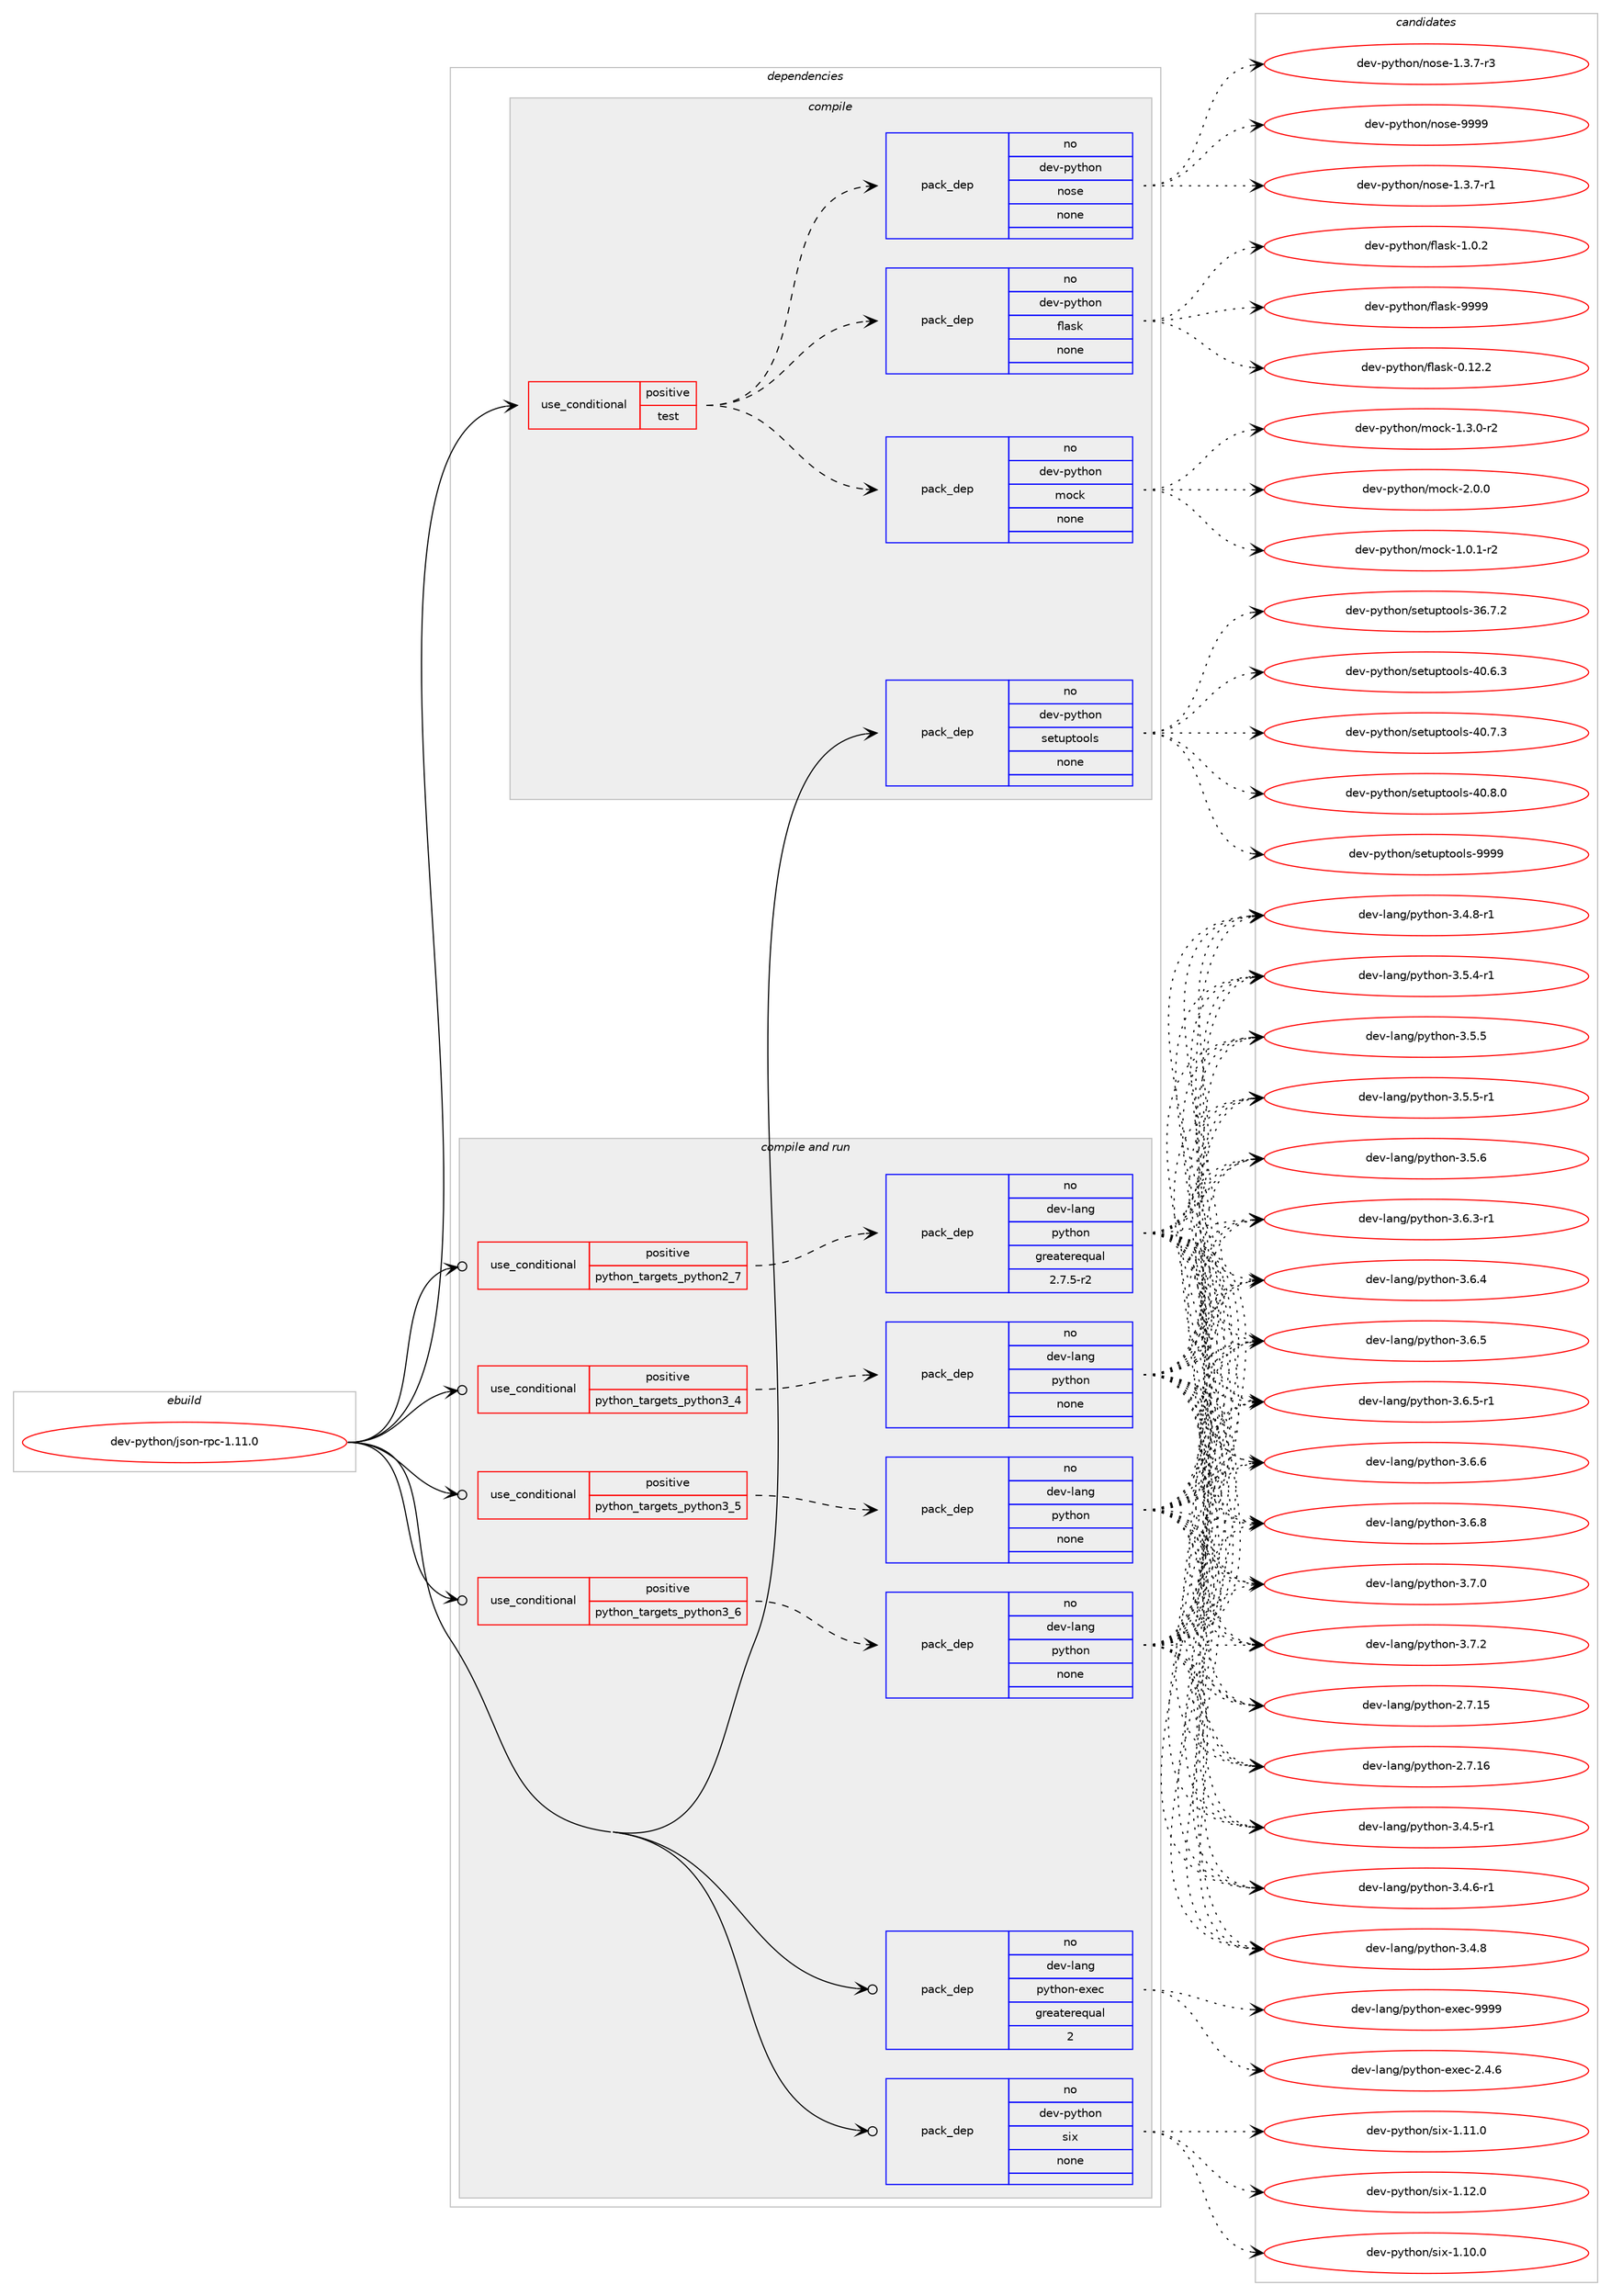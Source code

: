 digraph prolog {

# *************
# Graph options
# *************

newrank=true;
concentrate=true;
compound=true;
graph [rankdir=LR,fontname=Helvetica,fontsize=10,ranksep=1.5];#, ranksep=2.5, nodesep=0.2];
edge  [arrowhead=vee];
node  [fontname=Helvetica,fontsize=10];

# **********
# The ebuild
# **********

subgraph cluster_leftcol {
color=gray;
rank=same;
label=<<i>ebuild</i>>;
id [label="dev-python/json-rpc-1.11.0", color=red, width=4, href="../dev-python/json-rpc-1.11.0.svg"];
}

# ****************
# The dependencies
# ****************

subgraph cluster_midcol {
color=gray;
label=<<i>dependencies</i>>;
subgraph cluster_compile {
fillcolor="#eeeeee";
style=filled;
label=<<i>compile</i>>;
subgraph cond376408 {
dependency1415673 [label=<<TABLE BORDER="0" CELLBORDER="1" CELLSPACING="0" CELLPADDING="4"><TR><TD ROWSPAN="3" CELLPADDING="10">use_conditional</TD></TR><TR><TD>positive</TD></TR><TR><TD>test</TD></TR></TABLE>>, shape=none, color=red];
subgraph pack1015993 {
dependency1415674 [label=<<TABLE BORDER="0" CELLBORDER="1" CELLSPACING="0" CELLPADDING="4" WIDTH="220"><TR><TD ROWSPAN="6" CELLPADDING="30">pack_dep</TD></TR><TR><TD WIDTH="110">no</TD></TR><TR><TD>dev-python</TD></TR><TR><TD>nose</TD></TR><TR><TD>none</TD></TR><TR><TD></TD></TR></TABLE>>, shape=none, color=blue];
}
dependency1415673:e -> dependency1415674:w [weight=20,style="dashed",arrowhead="vee"];
subgraph pack1015994 {
dependency1415675 [label=<<TABLE BORDER="0" CELLBORDER="1" CELLSPACING="0" CELLPADDING="4" WIDTH="220"><TR><TD ROWSPAN="6" CELLPADDING="30">pack_dep</TD></TR><TR><TD WIDTH="110">no</TD></TR><TR><TD>dev-python</TD></TR><TR><TD>mock</TD></TR><TR><TD>none</TD></TR><TR><TD></TD></TR></TABLE>>, shape=none, color=blue];
}
dependency1415673:e -> dependency1415675:w [weight=20,style="dashed",arrowhead="vee"];
subgraph pack1015995 {
dependency1415676 [label=<<TABLE BORDER="0" CELLBORDER="1" CELLSPACING="0" CELLPADDING="4" WIDTH="220"><TR><TD ROWSPAN="6" CELLPADDING="30">pack_dep</TD></TR><TR><TD WIDTH="110">no</TD></TR><TR><TD>dev-python</TD></TR><TR><TD>flask</TD></TR><TR><TD>none</TD></TR><TR><TD></TD></TR></TABLE>>, shape=none, color=blue];
}
dependency1415673:e -> dependency1415676:w [weight=20,style="dashed",arrowhead="vee"];
}
id:e -> dependency1415673:w [weight=20,style="solid",arrowhead="vee"];
subgraph pack1015996 {
dependency1415677 [label=<<TABLE BORDER="0" CELLBORDER="1" CELLSPACING="0" CELLPADDING="4" WIDTH="220"><TR><TD ROWSPAN="6" CELLPADDING="30">pack_dep</TD></TR><TR><TD WIDTH="110">no</TD></TR><TR><TD>dev-python</TD></TR><TR><TD>setuptools</TD></TR><TR><TD>none</TD></TR><TR><TD></TD></TR></TABLE>>, shape=none, color=blue];
}
id:e -> dependency1415677:w [weight=20,style="solid",arrowhead="vee"];
}
subgraph cluster_compileandrun {
fillcolor="#eeeeee";
style=filled;
label=<<i>compile and run</i>>;
subgraph cond376409 {
dependency1415678 [label=<<TABLE BORDER="0" CELLBORDER="1" CELLSPACING="0" CELLPADDING="4"><TR><TD ROWSPAN="3" CELLPADDING="10">use_conditional</TD></TR><TR><TD>positive</TD></TR><TR><TD>python_targets_python2_7</TD></TR></TABLE>>, shape=none, color=red];
subgraph pack1015997 {
dependency1415679 [label=<<TABLE BORDER="0" CELLBORDER="1" CELLSPACING="0" CELLPADDING="4" WIDTH="220"><TR><TD ROWSPAN="6" CELLPADDING="30">pack_dep</TD></TR><TR><TD WIDTH="110">no</TD></TR><TR><TD>dev-lang</TD></TR><TR><TD>python</TD></TR><TR><TD>greaterequal</TD></TR><TR><TD>2.7.5-r2</TD></TR></TABLE>>, shape=none, color=blue];
}
dependency1415678:e -> dependency1415679:w [weight=20,style="dashed",arrowhead="vee"];
}
id:e -> dependency1415678:w [weight=20,style="solid",arrowhead="odotvee"];
subgraph cond376410 {
dependency1415680 [label=<<TABLE BORDER="0" CELLBORDER="1" CELLSPACING="0" CELLPADDING="4"><TR><TD ROWSPAN="3" CELLPADDING="10">use_conditional</TD></TR><TR><TD>positive</TD></TR><TR><TD>python_targets_python3_4</TD></TR></TABLE>>, shape=none, color=red];
subgraph pack1015998 {
dependency1415681 [label=<<TABLE BORDER="0" CELLBORDER="1" CELLSPACING="0" CELLPADDING="4" WIDTH="220"><TR><TD ROWSPAN="6" CELLPADDING="30">pack_dep</TD></TR><TR><TD WIDTH="110">no</TD></TR><TR><TD>dev-lang</TD></TR><TR><TD>python</TD></TR><TR><TD>none</TD></TR><TR><TD></TD></TR></TABLE>>, shape=none, color=blue];
}
dependency1415680:e -> dependency1415681:w [weight=20,style="dashed",arrowhead="vee"];
}
id:e -> dependency1415680:w [weight=20,style="solid",arrowhead="odotvee"];
subgraph cond376411 {
dependency1415682 [label=<<TABLE BORDER="0" CELLBORDER="1" CELLSPACING="0" CELLPADDING="4"><TR><TD ROWSPAN="3" CELLPADDING="10">use_conditional</TD></TR><TR><TD>positive</TD></TR><TR><TD>python_targets_python3_5</TD></TR></TABLE>>, shape=none, color=red];
subgraph pack1015999 {
dependency1415683 [label=<<TABLE BORDER="0" CELLBORDER="1" CELLSPACING="0" CELLPADDING="4" WIDTH="220"><TR><TD ROWSPAN="6" CELLPADDING="30">pack_dep</TD></TR><TR><TD WIDTH="110">no</TD></TR><TR><TD>dev-lang</TD></TR><TR><TD>python</TD></TR><TR><TD>none</TD></TR><TR><TD></TD></TR></TABLE>>, shape=none, color=blue];
}
dependency1415682:e -> dependency1415683:w [weight=20,style="dashed",arrowhead="vee"];
}
id:e -> dependency1415682:w [weight=20,style="solid",arrowhead="odotvee"];
subgraph cond376412 {
dependency1415684 [label=<<TABLE BORDER="0" CELLBORDER="1" CELLSPACING="0" CELLPADDING="4"><TR><TD ROWSPAN="3" CELLPADDING="10">use_conditional</TD></TR><TR><TD>positive</TD></TR><TR><TD>python_targets_python3_6</TD></TR></TABLE>>, shape=none, color=red];
subgraph pack1016000 {
dependency1415685 [label=<<TABLE BORDER="0" CELLBORDER="1" CELLSPACING="0" CELLPADDING="4" WIDTH="220"><TR><TD ROWSPAN="6" CELLPADDING="30">pack_dep</TD></TR><TR><TD WIDTH="110">no</TD></TR><TR><TD>dev-lang</TD></TR><TR><TD>python</TD></TR><TR><TD>none</TD></TR><TR><TD></TD></TR></TABLE>>, shape=none, color=blue];
}
dependency1415684:e -> dependency1415685:w [weight=20,style="dashed",arrowhead="vee"];
}
id:e -> dependency1415684:w [weight=20,style="solid",arrowhead="odotvee"];
subgraph pack1016001 {
dependency1415686 [label=<<TABLE BORDER="0" CELLBORDER="1" CELLSPACING="0" CELLPADDING="4" WIDTH="220"><TR><TD ROWSPAN="6" CELLPADDING="30">pack_dep</TD></TR><TR><TD WIDTH="110">no</TD></TR><TR><TD>dev-lang</TD></TR><TR><TD>python-exec</TD></TR><TR><TD>greaterequal</TD></TR><TR><TD>2</TD></TR></TABLE>>, shape=none, color=blue];
}
id:e -> dependency1415686:w [weight=20,style="solid",arrowhead="odotvee"];
subgraph pack1016002 {
dependency1415687 [label=<<TABLE BORDER="0" CELLBORDER="1" CELLSPACING="0" CELLPADDING="4" WIDTH="220"><TR><TD ROWSPAN="6" CELLPADDING="30">pack_dep</TD></TR><TR><TD WIDTH="110">no</TD></TR><TR><TD>dev-python</TD></TR><TR><TD>six</TD></TR><TR><TD>none</TD></TR><TR><TD></TD></TR></TABLE>>, shape=none, color=blue];
}
id:e -> dependency1415687:w [weight=20,style="solid",arrowhead="odotvee"];
}
subgraph cluster_run {
fillcolor="#eeeeee";
style=filled;
label=<<i>run</i>>;
}
}

# **************
# The candidates
# **************

subgraph cluster_choices {
rank=same;
color=gray;
label=<<i>candidates</i>>;

subgraph choice1015993 {
color=black;
nodesep=1;
choice10010111845112121116104111110471101111151014549465146554511449 [label="dev-python/nose-1.3.7-r1", color=red, width=4,href="../dev-python/nose-1.3.7-r1.svg"];
choice10010111845112121116104111110471101111151014549465146554511451 [label="dev-python/nose-1.3.7-r3", color=red, width=4,href="../dev-python/nose-1.3.7-r3.svg"];
choice10010111845112121116104111110471101111151014557575757 [label="dev-python/nose-9999", color=red, width=4,href="../dev-python/nose-9999.svg"];
dependency1415674:e -> choice10010111845112121116104111110471101111151014549465146554511449:w [style=dotted,weight="100"];
dependency1415674:e -> choice10010111845112121116104111110471101111151014549465146554511451:w [style=dotted,weight="100"];
dependency1415674:e -> choice10010111845112121116104111110471101111151014557575757:w [style=dotted,weight="100"];
}
subgraph choice1015994 {
color=black;
nodesep=1;
choice1001011184511212111610411111047109111991074549464846494511450 [label="dev-python/mock-1.0.1-r2", color=red, width=4,href="../dev-python/mock-1.0.1-r2.svg"];
choice1001011184511212111610411111047109111991074549465146484511450 [label="dev-python/mock-1.3.0-r2", color=red, width=4,href="../dev-python/mock-1.3.0-r2.svg"];
choice100101118451121211161041111104710911199107455046484648 [label="dev-python/mock-2.0.0", color=red, width=4,href="../dev-python/mock-2.0.0.svg"];
dependency1415675:e -> choice1001011184511212111610411111047109111991074549464846494511450:w [style=dotted,weight="100"];
dependency1415675:e -> choice1001011184511212111610411111047109111991074549465146484511450:w [style=dotted,weight="100"];
dependency1415675:e -> choice100101118451121211161041111104710911199107455046484648:w [style=dotted,weight="100"];
}
subgraph choice1015995 {
color=black;
nodesep=1;
choice10010111845112121116104111110471021089711510745484649504650 [label="dev-python/flask-0.12.2", color=red, width=4,href="../dev-python/flask-0.12.2.svg"];
choice100101118451121211161041111104710210897115107454946484650 [label="dev-python/flask-1.0.2", color=red, width=4,href="../dev-python/flask-1.0.2.svg"];
choice1001011184511212111610411111047102108971151074557575757 [label="dev-python/flask-9999", color=red, width=4,href="../dev-python/flask-9999.svg"];
dependency1415676:e -> choice10010111845112121116104111110471021089711510745484649504650:w [style=dotted,weight="100"];
dependency1415676:e -> choice100101118451121211161041111104710210897115107454946484650:w [style=dotted,weight="100"];
dependency1415676:e -> choice1001011184511212111610411111047102108971151074557575757:w [style=dotted,weight="100"];
}
subgraph choice1015996 {
color=black;
nodesep=1;
choice100101118451121211161041111104711510111611711211611111110811545515446554650 [label="dev-python/setuptools-36.7.2", color=red, width=4,href="../dev-python/setuptools-36.7.2.svg"];
choice100101118451121211161041111104711510111611711211611111110811545524846544651 [label="dev-python/setuptools-40.6.3", color=red, width=4,href="../dev-python/setuptools-40.6.3.svg"];
choice100101118451121211161041111104711510111611711211611111110811545524846554651 [label="dev-python/setuptools-40.7.3", color=red, width=4,href="../dev-python/setuptools-40.7.3.svg"];
choice100101118451121211161041111104711510111611711211611111110811545524846564648 [label="dev-python/setuptools-40.8.0", color=red, width=4,href="../dev-python/setuptools-40.8.0.svg"];
choice10010111845112121116104111110471151011161171121161111111081154557575757 [label="dev-python/setuptools-9999", color=red, width=4,href="../dev-python/setuptools-9999.svg"];
dependency1415677:e -> choice100101118451121211161041111104711510111611711211611111110811545515446554650:w [style=dotted,weight="100"];
dependency1415677:e -> choice100101118451121211161041111104711510111611711211611111110811545524846544651:w [style=dotted,weight="100"];
dependency1415677:e -> choice100101118451121211161041111104711510111611711211611111110811545524846554651:w [style=dotted,weight="100"];
dependency1415677:e -> choice100101118451121211161041111104711510111611711211611111110811545524846564648:w [style=dotted,weight="100"];
dependency1415677:e -> choice10010111845112121116104111110471151011161171121161111111081154557575757:w [style=dotted,weight="100"];
}
subgraph choice1015997 {
color=black;
nodesep=1;
choice10010111845108971101034711212111610411111045504655464953 [label="dev-lang/python-2.7.15", color=red, width=4,href="../dev-lang/python-2.7.15.svg"];
choice10010111845108971101034711212111610411111045504655464954 [label="dev-lang/python-2.7.16", color=red, width=4,href="../dev-lang/python-2.7.16.svg"];
choice1001011184510897110103471121211161041111104551465246534511449 [label="dev-lang/python-3.4.5-r1", color=red, width=4,href="../dev-lang/python-3.4.5-r1.svg"];
choice1001011184510897110103471121211161041111104551465246544511449 [label="dev-lang/python-3.4.6-r1", color=red, width=4,href="../dev-lang/python-3.4.6-r1.svg"];
choice100101118451089711010347112121116104111110455146524656 [label="dev-lang/python-3.4.8", color=red, width=4,href="../dev-lang/python-3.4.8.svg"];
choice1001011184510897110103471121211161041111104551465246564511449 [label="dev-lang/python-3.4.8-r1", color=red, width=4,href="../dev-lang/python-3.4.8-r1.svg"];
choice1001011184510897110103471121211161041111104551465346524511449 [label="dev-lang/python-3.5.4-r1", color=red, width=4,href="../dev-lang/python-3.5.4-r1.svg"];
choice100101118451089711010347112121116104111110455146534653 [label="dev-lang/python-3.5.5", color=red, width=4,href="../dev-lang/python-3.5.5.svg"];
choice1001011184510897110103471121211161041111104551465346534511449 [label="dev-lang/python-3.5.5-r1", color=red, width=4,href="../dev-lang/python-3.5.5-r1.svg"];
choice100101118451089711010347112121116104111110455146534654 [label="dev-lang/python-3.5.6", color=red, width=4,href="../dev-lang/python-3.5.6.svg"];
choice1001011184510897110103471121211161041111104551465446514511449 [label="dev-lang/python-3.6.3-r1", color=red, width=4,href="../dev-lang/python-3.6.3-r1.svg"];
choice100101118451089711010347112121116104111110455146544652 [label="dev-lang/python-3.6.4", color=red, width=4,href="../dev-lang/python-3.6.4.svg"];
choice100101118451089711010347112121116104111110455146544653 [label="dev-lang/python-3.6.5", color=red, width=4,href="../dev-lang/python-3.6.5.svg"];
choice1001011184510897110103471121211161041111104551465446534511449 [label="dev-lang/python-3.6.5-r1", color=red, width=4,href="../dev-lang/python-3.6.5-r1.svg"];
choice100101118451089711010347112121116104111110455146544654 [label="dev-lang/python-3.6.6", color=red, width=4,href="../dev-lang/python-3.6.6.svg"];
choice100101118451089711010347112121116104111110455146544656 [label="dev-lang/python-3.6.8", color=red, width=4,href="../dev-lang/python-3.6.8.svg"];
choice100101118451089711010347112121116104111110455146554648 [label="dev-lang/python-3.7.0", color=red, width=4,href="../dev-lang/python-3.7.0.svg"];
choice100101118451089711010347112121116104111110455146554650 [label="dev-lang/python-3.7.2", color=red, width=4,href="../dev-lang/python-3.7.2.svg"];
dependency1415679:e -> choice10010111845108971101034711212111610411111045504655464953:w [style=dotted,weight="100"];
dependency1415679:e -> choice10010111845108971101034711212111610411111045504655464954:w [style=dotted,weight="100"];
dependency1415679:e -> choice1001011184510897110103471121211161041111104551465246534511449:w [style=dotted,weight="100"];
dependency1415679:e -> choice1001011184510897110103471121211161041111104551465246544511449:w [style=dotted,weight="100"];
dependency1415679:e -> choice100101118451089711010347112121116104111110455146524656:w [style=dotted,weight="100"];
dependency1415679:e -> choice1001011184510897110103471121211161041111104551465246564511449:w [style=dotted,weight="100"];
dependency1415679:e -> choice1001011184510897110103471121211161041111104551465346524511449:w [style=dotted,weight="100"];
dependency1415679:e -> choice100101118451089711010347112121116104111110455146534653:w [style=dotted,weight="100"];
dependency1415679:e -> choice1001011184510897110103471121211161041111104551465346534511449:w [style=dotted,weight="100"];
dependency1415679:e -> choice100101118451089711010347112121116104111110455146534654:w [style=dotted,weight="100"];
dependency1415679:e -> choice1001011184510897110103471121211161041111104551465446514511449:w [style=dotted,weight="100"];
dependency1415679:e -> choice100101118451089711010347112121116104111110455146544652:w [style=dotted,weight="100"];
dependency1415679:e -> choice100101118451089711010347112121116104111110455146544653:w [style=dotted,weight="100"];
dependency1415679:e -> choice1001011184510897110103471121211161041111104551465446534511449:w [style=dotted,weight="100"];
dependency1415679:e -> choice100101118451089711010347112121116104111110455146544654:w [style=dotted,weight="100"];
dependency1415679:e -> choice100101118451089711010347112121116104111110455146544656:w [style=dotted,weight="100"];
dependency1415679:e -> choice100101118451089711010347112121116104111110455146554648:w [style=dotted,weight="100"];
dependency1415679:e -> choice100101118451089711010347112121116104111110455146554650:w [style=dotted,weight="100"];
}
subgraph choice1015998 {
color=black;
nodesep=1;
choice10010111845108971101034711212111610411111045504655464953 [label="dev-lang/python-2.7.15", color=red, width=4,href="../dev-lang/python-2.7.15.svg"];
choice10010111845108971101034711212111610411111045504655464954 [label="dev-lang/python-2.7.16", color=red, width=4,href="../dev-lang/python-2.7.16.svg"];
choice1001011184510897110103471121211161041111104551465246534511449 [label="dev-lang/python-3.4.5-r1", color=red, width=4,href="../dev-lang/python-3.4.5-r1.svg"];
choice1001011184510897110103471121211161041111104551465246544511449 [label="dev-lang/python-3.4.6-r1", color=red, width=4,href="../dev-lang/python-3.4.6-r1.svg"];
choice100101118451089711010347112121116104111110455146524656 [label="dev-lang/python-3.4.8", color=red, width=4,href="../dev-lang/python-3.4.8.svg"];
choice1001011184510897110103471121211161041111104551465246564511449 [label="dev-lang/python-3.4.8-r1", color=red, width=4,href="../dev-lang/python-3.4.8-r1.svg"];
choice1001011184510897110103471121211161041111104551465346524511449 [label="dev-lang/python-3.5.4-r1", color=red, width=4,href="../dev-lang/python-3.5.4-r1.svg"];
choice100101118451089711010347112121116104111110455146534653 [label="dev-lang/python-3.5.5", color=red, width=4,href="../dev-lang/python-3.5.5.svg"];
choice1001011184510897110103471121211161041111104551465346534511449 [label="dev-lang/python-3.5.5-r1", color=red, width=4,href="../dev-lang/python-3.5.5-r1.svg"];
choice100101118451089711010347112121116104111110455146534654 [label="dev-lang/python-3.5.6", color=red, width=4,href="../dev-lang/python-3.5.6.svg"];
choice1001011184510897110103471121211161041111104551465446514511449 [label="dev-lang/python-3.6.3-r1", color=red, width=4,href="../dev-lang/python-3.6.3-r1.svg"];
choice100101118451089711010347112121116104111110455146544652 [label="dev-lang/python-3.6.4", color=red, width=4,href="../dev-lang/python-3.6.4.svg"];
choice100101118451089711010347112121116104111110455146544653 [label="dev-lang/python-3.6.5", color=red, width=4,href="../dev-lang/python-3.6.5.svg"];
choice1001011184510897110103471121211161041111104551465446534511449 [label="dev-lang/python-3.6.5-r1", color=red, width=4,href="../dev-lang/python-3.6.5-r1.svg"];
choice100101118451089711010347112121116104111110455146544654 [label="dev-lang/python-3.6.6", color=red, width=4,href="../dev-lang/python-3.6.6.svg"];
choice100101118451089711010347112121116104111110455146544656 [label="dev-lang/python-3.6.8", color=red, width=4,href="../dev-lang/python-3.6.8.svg"];
choice100101118451089711010347112121116104111110455146554648 [label="dev-lang/python-3.7.0", color=red, width=4,href="../dev-lang/python-3.7.0.svg"];
choice100101118451089711010347112121116104111110455146554650 [label="dev-lang/python-3.7.2", color=red, width=4,href="../dev-lang/python-3.7.2.svg"];
dependency1415681:e -> choice10010111845108971101034711212111610411111045504655464953:w [style=dotted,weight="100"];
dependency1415681:e -> choice10010111845108971101034711212111610411111045504655464954:w [style=dotted,weight="100"];
dependency1415681:e -> choice1001011184510897110103471121211161041111104551465246534511449:w [style=dotted,weight="100"];
dependency1415681:e -> choice1001011184510897110103471121211161041111104551465246544511449:w [style=dotted,weight="100"];
dependency1415681:e -> choice100101118451089711010347112121116104111110455146524656:w [style=dotted,weight="100"];
dependency1415681:e -> choice1001011184510897110103471121211161041111104551465246564511449:w [style=dotted,weight="100"];
dependency1415681:e -> choice1001011184510897110103471121211161041111104551465346524511449:w [style=dotted,weight="100"];
dependency1415681:e -> choice100101118451089711010347112121116104111110455146534653:w [style=dotted,weight="100"];
dependency1415681:e -> choice1001011184510897110103471121211161041111104551465346534511449:w [style=dotted,weight="100"];
dependency1415681:e -> choice100101118451089711010347112121116104111110455146534654:w [style=dotted,weight="100"];
dependency1415681:e -> choice1001011184510897110103471121211161041111104551465446514511449:w [style=dotted,weight="100"];
dependency1415681:e -> choice100101118451089711010347112121116104111110455146544652:w [style=dotted,weight="100"];
dependency1415681:e -> choice100101118451089711010347112121116104111110455146544653:w [style=dotted,weight="100"];
dependency1415681:e -> choice1001011184510897110103471121211161041111104551465446534511449:w [style=dotted,weight="100"];
dependency1415681:e -> choice100101118451089711010347112121116104111110455146544654:w [style=dotted,weight="100"];
dependency1415681:e -> choice100101118451089711010347112121116104111110455146544656:w [style=dotted,weight="100"];
dependency1415681:e -> choice100101118451089711010347112121116104111110455146554648:w [style=dotted,weight="100"];
dependency1415681:e -> choice100101118451089711010347112121116104111110455146554650:w [style=dotted,weight="100"];
}
subgraph choice1015999 {
color=black;
nodesep=1;
choice10010111845108971101034711212111610411111045504655464953 [label="dev-lang/python-2.7.15", color=red, width=4,href="../dev-lang/python-2.7.15.svg"];
choice10010111845108971101034711212111610411111045504655464954 [label="dev-lang/python-2.7.16", color=red, width=4,href="../dev-lang/python-2.7.16.svg"];
choice1001011184510897110103471121211161041111104551465246534511449 [label="dev-lang/python-3.4.5-r1", color=red, width=4,href="../dev-lang/python-3.4.5-r1.svg"];
choice1001011184510897110103471121211161041111104551465246544511449 [label="dev-lang/python-3.4.6-r1", color=red, width=4,href="../dev-lang/python-3.4.6-r1.svg"];
choice100101118451089711010347112121116104111110455146524656 [label="dev-lang/python-3.4.8", color=red, width=4,href="../dev-lang/python-3.4.8.svg"];
choice1001011184510897110103471121211161041111104551465246564511449 [label="dev-lang/python-3.4.8-r1", color=red, width=4,href="../dev-lang/python-3.4.8-r1.svg"];
choice1001011184510897110103471121211161041111104551465346524511449 [label="dev-lang/python-3.5.4-r1", color=red, width=4,href="../dev-lang/python-3.5.4-r1.svg"];
choice100101118451089711010347112121116104111110455146534653 [label="dev-lang/python-3.5.5", color=red, width=4,href="../dev-lang/python-3.5.5.svg"];
choice1001011184510897110103471121211161041111104551465346534511449 [label="dev-lang/python-3.5.5-r1", color=red, width=4,href="../dev-lang/python-3.5.5-r1.svg"];
choice100101118451089711010347112121116104111110455146534654 [label="dev-lang/python-3.5.6", color=red, width=4,href="../dev-lang/python-3.5.6.svg"];
choice1001011184510897110103471121211161041111104551465446514511449 [label="dev-lang/python-3.6.3-r1", color=red, width=4,href="../dev-lang/python-3.6.3-r1.svg"];
choice100101118451089711010347112121116104111110455146544652 [label="dev-lang/python-3.6.4", color=red, width=4,href="../dev-lang/python-3.6.4.svg"];
choice100101118451089711010347112121116104111110455146544653 [label="dev-lang/python-3.6.5", color=red, width=4,href="../dev-lang/python-3.6.5.svg"];
choice1001011184510897110103471121211161041111104551465446534511449 [label="dev-lang/python-3.6.5-r1", color=red, width=4,href="../dev-lang/python-3.6.5-r1.svg"];
choice100101118451089711010347112121116104111110455146544654 [label="dev-lang/python-3.6.6", color=red, width=4,href="../dev-lang/python-3.6.6.svg"];
choice100101118451089711010347112121116104111110455146544656 [label="dev-lang/python-3.6.8", color=red, width=4,href="../dev-lang/python-3.6.8.svg"];
choice100101118451089711010347112121116104111110455146554648 [label="dev-lang/python-3.7.0", color=red, width=4,href="../dev-lang/python-3.7.0.svg"];
choice100101118451089711010347112121116104111110455146554650 [label="dev-lang/python-3.7.2", color=red, width=4,href="../dev-lang/python-3.7.2.svg"];
dependency1415683:e -> choice10010111845108971101034711212111610411111045504655464953:w [style=dotted,weight="100"];
dependency1415683:e -> choice10010111845108971101034711212111610411111045504655464954:w [style=dotted,weight="100"];
dependency1415683:e -> choice1001011184510897110103471121211161041111104551465246534511449:w [style=dotted,weight="100"];
dependency1415683:e -> choice1001011184510897110103471121211161041111104551465246544511449:w [style=dotted,weight="100"];
dependency1415683:e -> choice100101118451089711010347112121116104111110455146524656:w [style=dotted,weight="100"];
dependency1415683:e -> choice1001011184510897110103471121211161041111104551465246564511449:w [style=dotted,weight="100"];
dependency1415683:e -> choice1001011184510897110103471121211161041111104551465346524511449:w [style=dotted,weight="100"];
dependency1415683:e -> choice100101118451089711010347112121116104111110455146534653:w [style=dotted,weight="100"];
dependency1415683:e -> choice1001011184510897110103471121211161041111104551465346534511449:w [style=dotted,weight="100"];
dependency1415683:e -> choice100101118451089711010347112121116104111110455146534654:w [style=dotted,weight="100"];
dependency1415683:e -> choice1001011184510897110103471121211161041111104551465446514511449:w [style=dotted,weight="100"];
dependency1415683:e -> choice100101118451089711010347112121116104111110455146544652:w [style=dotted,weight="100"];
dependency1415683:e -> choice100101118451089711010347112121116104111110455146544653:w [style=dotted,weight="100"];
dependency1415683:e -> choice1001011184510897110103471121211161041111104551465446534511449:w [style=dotted,weight="100"];
dependency1415683:e -> choice100101118451089711010347112121116104111110455146544654:w [style=dotted,weight="100"];
dependency1415683:e -> choice100101118451089711010347112121116104111110455146544656:w [style=dotted,weight="100"];
dependency1415683:e -> choice100101118451089711010347112121116104111110455146554648:w [style=dotted,weight="100"];
dependency1415683:e -> choice100101118451089711010347112121116104111110455146554650:w [style=dotted,weight="100"];
}
subgraph choice1016000 {
color=black;
nodesep=1;
choice10010111845108971101034711212111610411111045504655464953 [label="dev-lang/python-2.7.15", color=red, width=4,href="../dev-lang/python-2.7.15.svg"];
choice10010111845108971101034711212111610411111045504655464954 [label="dev-lang/python-2.7.16", color=red, width=4,href="../dev-lang/python-2.7.16.svg"];
choice1001011184510897110103471121211161041111104551465246534511449 [label="dev-lang/python-3.4.5-r1", color=red, width=4,href="../dev-lang/python-3.4.5-r1.svg"];
choice1001011184510897110103471121211161041111104551465246544511449 [label="dev-lang/python-3.4.6-r1", color=red, width=4,href="../dev-lang/python-3.4.6-r1.svg"];
choice100101118451089711010347112121116104111110455146524656 [label="dev-lang/python-3.4.8", color=red, width=4,href="../dev-lang/python-3.4.8.svg"];
choice1001011184510897110103471121211161041111104551465246564511449 [label="dev-lang/python-3.4.8-r1", color=red, width=4,href="../dev-lang/python-3.4.8-r1.svg"];
choice1001011184510897110103471121211161041111104551465346524511449 [label="dev-lang/python-3.5.4-r1", color=red, width=4,href="../dev-lang/python-3.5.4-r1.svg"];
choice100101118451089711010347112121116104111110455146534653 [label="dev-lang/python-3.5.5", color=red, width=4,href="../dev-lang/python-3.5.5.svg"];
choice1001011184510897110103471121211161041111104551465346534511449 [label="dev-lang/python-3.5.5-r1", color=red, width=4,href="../dev-lang/python-3.5.5-r1.svg"];
choice100101118451089711010347112121116104111110455146534654 [label="dev-lang/python-3.5.6", color=red, width=4,href="../dev-lang/python-3.5.6.svg"];
choice1001011184510897110103471121211161041111104551465446514511449 [label="dev-lang/python-3.6.3-r1", color=red, width=4,href="../dev-lang/python-3.6.3-r1.svg"];
choice100101118451089711010347112121116104111110455146544652 [label="dev-lang/python-3.6.4", color=red, width=4,href="../dev-lang/python-3.6.4.svg"];
choice100101118451089711010347112121116104111110455146544653 [label="dev-lang/python-3.6.5", color=red, width=4,href="../dev-lang/python-3.6.5.svg"];
choice1001011184510897110103471121211161041111104551465446534511449 [label="dev-lang/python-3.6.5-r1", color=red, width=4,href="../dev-lang/python-3.6.5-r1.svg"];
choice100101118451089711010347112121116104111110455146544654 [label="dev-lang/python-3.6.6", color=red, width=4,href="../dev-lang/python-3.6.6.svg"];
choice100101118451089711010347112121116104111110455146544656 [label="dev-lang/python-3.6.8", color=red, width=4,href="../dev-lang/python-3.6.8.svg"];
choice100101118451089711010347112121116104111110455146554648 [label="dev-lang/python-3.7.0", color=red, width=4,href="../dev-lang/python-3.7.0.svg"];
choice100101118451089711010347112121116104111110455146554650 [label="dev-lang/python-3.7.2", color=red, width=4,href="../dev-lang/python-3.7.2.svg"];
dependency1415685:e -> choice10010111845108971101034711212111610411111045504655464953:w [style=dotted,weight="100"];
dependency1415685:e -> choice10010111845108971101034711212111610411111045504655464954:w [style=dotted,weight="100"];
dependency1415685:e -> choice1001011184510897110103471121211161041111104551465246534511449:w [style=dotted,weight="100"];
dependency1415685:e -> choice1001011184510897110103471121211161041111104551465246544511449:w [style=dotted,weight="100"];
dependency1415685:e -> choice100101118451089711010347112121116104111110455146524656:w [style=dotted,weight="100"];
dependency1415685:e -> choice1001011184510897110103471121211161041111104551465246564511449:w [style=dotted,weight="100"];
dependency1415685:e -> choice1001011184510897110103471121211161041111104551465346524511449:w [style=dotted,weight="100"];
dependency1415685:e -> choice100101118451089711010347112121116104111110455146534653:w [style=dotted,weight="100"];
dependency1415685:e -> choice1001011184510897110103471121211161041111104551465346534511449:w [style=dotted,weight="100"];
dependency1415685:e -> choice100101118451089711010347112121116104111110455146534654:w [style=dotted,weight="100"];
dependency1415685:e -> choice1001011184510897110103471121211161041111104551465446514511449:w [style=dotted,weight="100"];
dependency1415685:e -> choice100101118451089711010347112121116104111110455146544652:w [style=dotted,weight="100"];
dependency1415685:e -> choice100101118451089711010347112121116104111110455146544653:w [style=dotted,weight="100"];
dependency1415685:e -> choice1001011184510897110103471121211161041111104551465446534511449:w [style=dotted,weight="100"];
dependency1415685:e -> choice100101118451089711010347112121116104111110455146544654:w [style=dotted,weight="100"];
dependency1415685:e -> choice100101118451089711010347112121116104111110455146544656:w [style=dotted,weight="100"];
dependency1415685:e -> choice100101118451089711010347112121116104111110455146554648:w [style=dotted,weight="100"];
dependency1415685:e -> choice100101118451089711010347112121116104111110455146554650:w [style=dotted,weight="100"];
}
subgraph choice1016001 {
color=black;
nodesep=1;
choice1001011184510897110103471121211161041111104510112010199455046524654 [label="dev-lang/python-exec-2.4.6", color=red, width=4,href="../dev-lang/python-exec-2.4.6.svg"];
choice10010111845108971101034711212111610411111045101120101994557575757 [label="dev-lang/python-exec-9999", color=red, width=4,href="../dev-lang/python-exec-9999.svg"];
dependency1415686:e -> choice1001011184510897110103471121211161041111104510112010199455046524654:w [style=dotted,weight="100"];
dependency1415686:e -> choice10010111845108971101034711212111610411111045101120101994557575757:w [style=dotted,weight="100"];
}
subgraph choice1016002 {
color=black;
nodesep=1;
choice100101118451121211161041111104711510512045494649484648 [label="dev-python/six-1.10.0", color=red, width=4,href="../dev-python/six-1.10.0.svg"];
choice100101118451121211161041111104711510512045494649494648 [label="dev-python/six-1.11.0", color=red, width=4,href="../dev-python/six-1.11.0.svg"];
choice100101118451121211161041111104711510512045494649504648 [label="dev-python/six-1.12.0", color=red, width=4,href="../dev-python/six-1.12.0.svg"];
dependency1415687:e -> choice100101118451121211161041111104711510512045494649484648:w [style=dotted,weight="100"];
dependency1415687:e -> choice100101118451121211161041111104711510512045494649494648:w [style=dotted,weight="100"];
dependency1415687:e -> choice100101118451121211161041111104711510512045494649504648:w [style=dotted,weight="100"];
}
}

}
